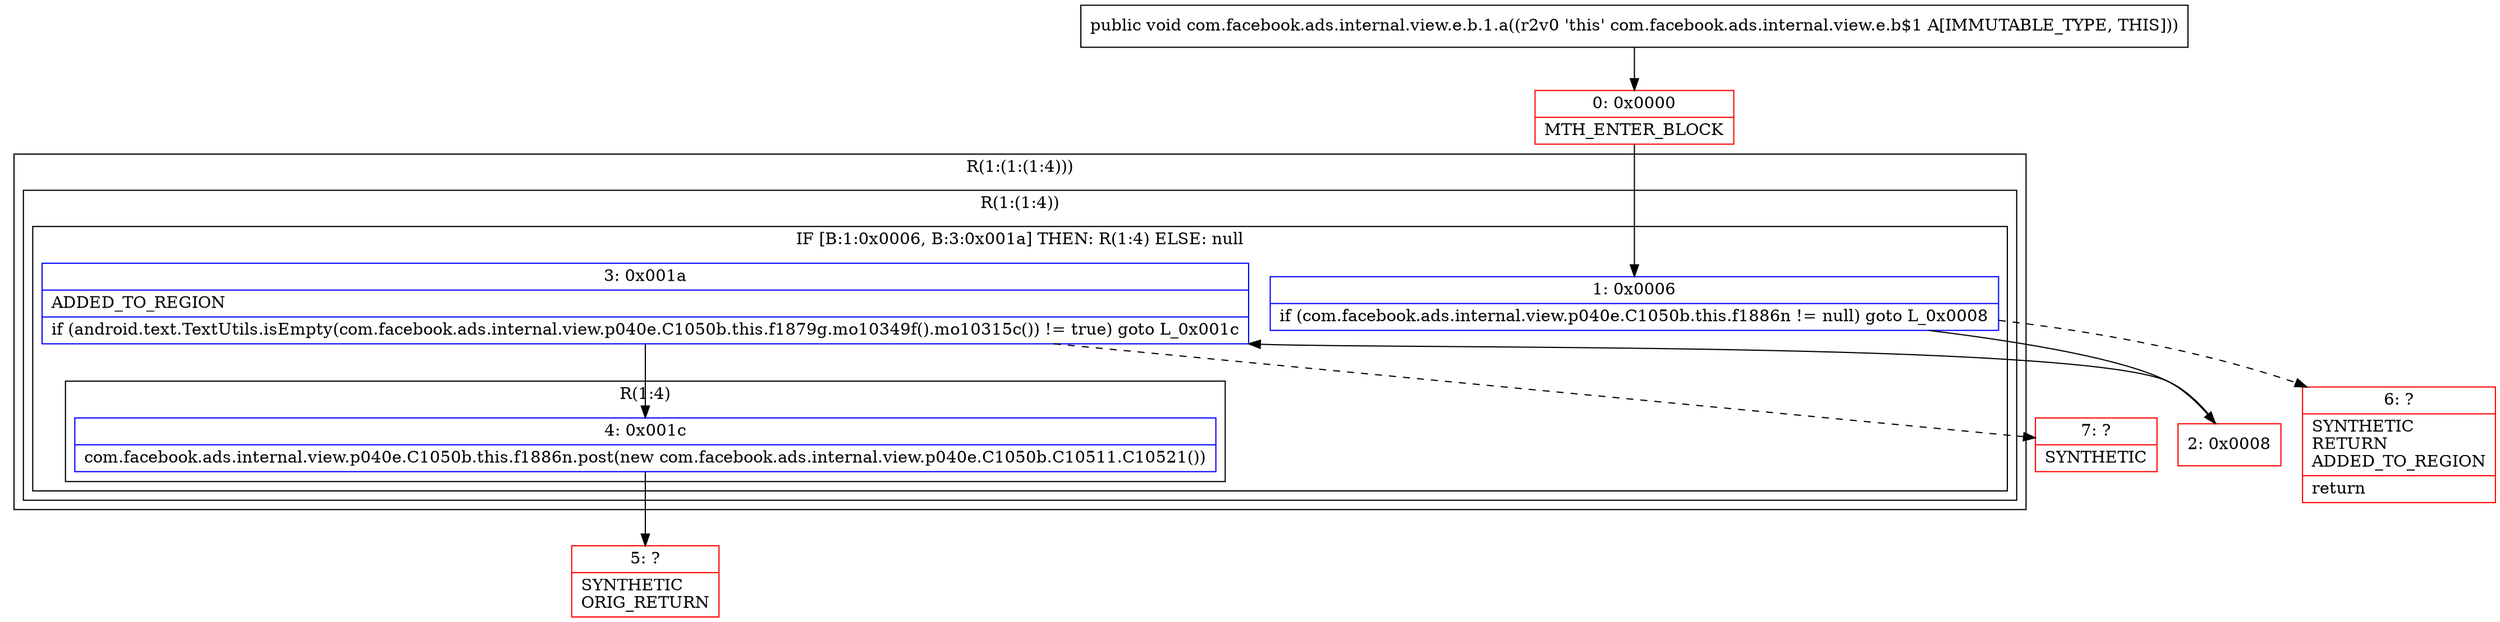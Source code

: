digraph "CFG forcom.facebook.ads.internal.view.e.b.1.a()V" {
subgraph cluster_Region_2125937844 {
label = "R(1:(1:(1:4)))";
node [shape=record,color=blue];
subgraph cluster_Region_1493381130 {
label = "R(1:(1:4))";
node [shape=record,color=blue];
subgraph cluster_IfRegion_2021048703 {
label = "IF [B:1:0x0006, B:3:0x001a] THEN: R(1:4) ELSE: null";
node [shape=record,color=blue];
Node_1 [shape=record,label="{1\:\ 0x0006|if (com.facebook.ads.internal.view.p040e.C1050b.this.f1886n != null) goto L_0x0008\l}"];
Node_3 [shape=record,label="{3\:\ 0x001a|ADDED_TO_REGION\l|if (android.text.TextUtils.isEmpty(com.facebook.ads.internal.view.p040e.C1050b.this.f1879g.mo10349f().mo10315c()) != true) goto L_0x001c\l}"];
subgraph cluster_Region_1022877143 {
label = "R(1:4)";
node [shape=record,color=blue];
Node_4 [shape=record,label="{4\:\ 0x001c|com.facebook.ads.internal.view.p040e.C1050b.this.f1886n.post(new com.facebook.ads.internal.view.p040e.C1050b.C10511.C10521())\l}"];
}
}
}
}
Node_0 [shape=record,color=red,label="{0\:\ 0x0000|MTH_ENTER_BLOCK\l}"];
Node_2 [shape=record,color=red,label="{2\:\ 0x0008}"];
Node_5 [shape=record,color=red,label="{5\:\ ?|SYNTHETIC\lORIG_RETURN\l}"];
Node_6 [shape=record,color=red,label="{6\:\ ?|SYNTHETIC\lRETURN\lADDED_TO_REGION\l|return\l}"];
Node_7 [shape=record,color=red,label="{7\:\ ?|SYNTHETIC\l}"];
MethodNode[shape=record,label="{public void com.facebook.ads.internal.view.e.b.1.a((r2v0 'this' com.facebook.ads.internal.view.e.b$1 A[IMMUTABLE_TYPE, THIS])) }"];
MethodNode -> Node_0;
Node_1 -> Node_2;
Node_1 -> Node_6[style=dashed];
Node_3 -> Node_4;
Node_3 -> Node_7[style=dashed];
Node_4 -> Node_5;
Node_0 -> Node_1;
Node_2 -> Node_3;
}

